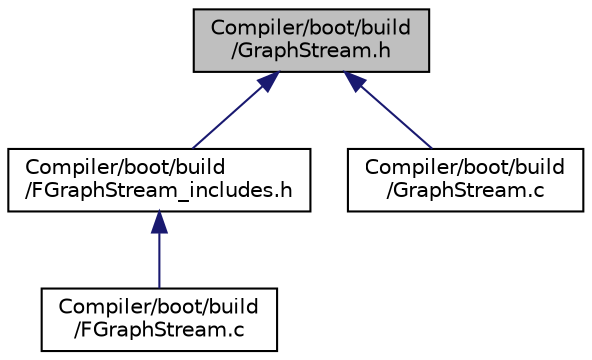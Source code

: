 digraph "Compiler/boot/build/GraphStream.h"
{
  edge [fontname="Helvetica",fontsize="10",labelfontname="Helvetica",labelfontsize="10"];
  node [fontname="Helvetica",fontsize="10",shape=record];
  Node6 [label="Compiler/boot/build\l/GraphStream.h",height=0.2,width=0.4,color="black", fillcolor="grey75", style="filled", fontcolor="black"];
  Node6 -> Node7 [dir="back",color="midnightblue",fontsize="10",style="solid",fontname="Helvetica"];
  Node7 [label="Compiler/boot/build\l/FGraphStream_includes.h",height=0.2,width=0.4,color="black", fillcolor="white", style="filled",URL="$d7/d5a/_f_graph_stream__includes_8h.html"];
  Node7 -> Node8 [dir="back",color="midnightblue",fontsize="10",style="solid",fontname="Helvetica"];
  Node8 [label="Compiler/boot/build\l/FGraphStream.c",height=0.2,width=0.4,color="black", fillcolor="white", style="filled",URL="$db/d5a/_f_graph_stream_8c.html"];
  Node6 -> Node9 [dir="back",color="midnightblue",fontsize="10",style="solid",fontname="Helvetica"];
  Node9 [label="Compiler/boot/build\l/GraphStream.c",height=0.2,width=0.4,color="black", fillcolor="white", style="filled",URL="$d9/dd2/_graph_stream_8c.html"];
}
